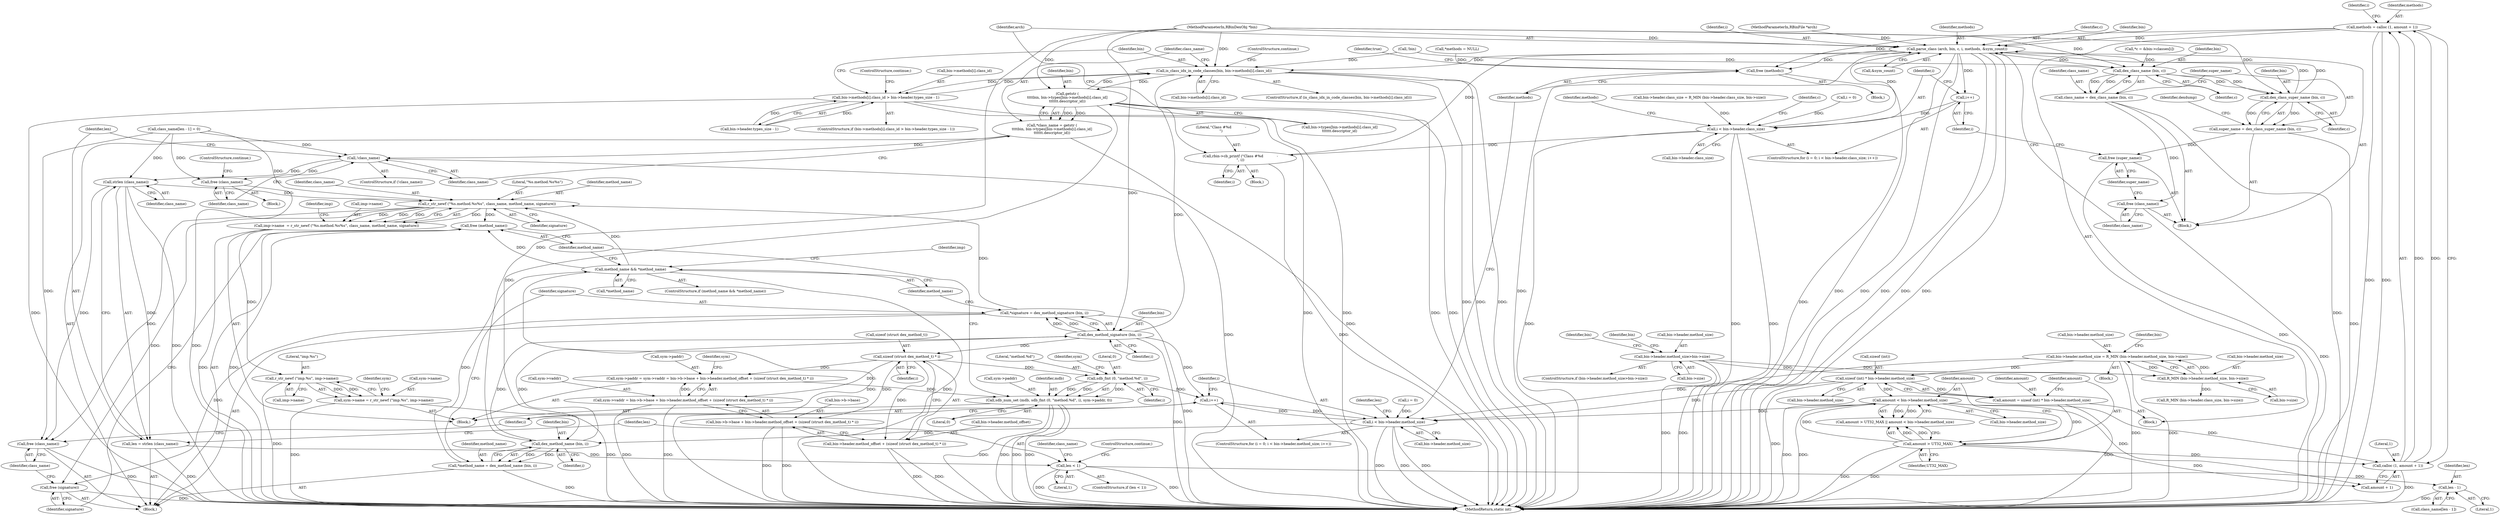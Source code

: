 digraph "0_radare2_ead645853a63bf83d8386702cad0cf23b31d7eeb@API" {
"1000312" [label="(Call,methods = calloc (1, amount + 1))"];
"1000314" [label="(Call,calloc (1, amount + 1))"];
"1000302" [label="(Call,amount < bin->header.method_size)"];
"1000299" [label="(Call,amount > UT32_MAX)"];
"1000287" [label="(Call,amount = sizeof (int) * bin->header.method_size)"];
"1000289" [label="(Call,sizeof (int) * bin->header.method_size)"];
"1000221" [label="(Call,bin->header.method_size = R_MIN (bin->header.method_size, bin->size))"];
"1000227" [label="(Call,R_MIN (bin->header.method_size, bin->size))"];
"1000202" [label="(Call,bin->header.method_size>bin->size)"];
"1000360" [label="(Call,parse_class (arch, bin, c, i, methods, &sym_count))"];
"1000330" [label="(Call,i++)"];
"1000323" [label="(Call,i < bin->header.class_size)"];
"1000357" [label="(Call,rbin->cb_printf (\"Class #%d            -\n\", i))"];
"1000346" [label="(Call,dex_class_name (bin, c))"];
"1000344" [label="(Call,class_name = dex_class_name (bin, c))"];
"1000368" [label="(Call,free (class_name))"];
"1000351" [label="(Call,dex_class_super_name (bin, c))"];
"1000349" [label="(Call,super_name = dex_class_super_name (bin, c))"];
"1000370" [label="(Call,free (super_name))"];
"1000430" [label="(Call,is_class_idx_in_code_classes(bin, bin->methods[i].class_id))"];
"1000412" [label="(Call,bin->methods[i].class_id > bin->header.types_size - 1)"];
"1000444" [label="(Call,getstr (\n\t\t\t\tbin, bin->types[bin->methods[i].class_id]\n\t\t\t\t\t\t.descriptor_id))"];
"1000442" [label="(Call,*class_name = getstr (\n\t\t\t\tbin, bin->types[bin->methods[i].class_id]\n\t\t\t\t\t\t.descriptor_id))"];
"1000460" [label="(Call,!class_name)"];
"1000463" [label="(Call,free (class_name))"];
"1000468" [label="(Call,strlen (class_name))"];
"1000466" [label="(Call,len = strlen (class_name))"];
"1000471" [label="(Call,len < 1)"];
"1000479" [label="(Call,len - 1)"];
"1000510" [label="(Call,r_str_newf (\"%s.method.%s%s\", class_name, method_name, signature))"];
"1000506" [label="(Call,imp->name  = r_str_newf (\"%s.method.%s%s\", class_name, method_name, signature))"];
"1000547" [label="(Call,r_str_newf (\"imp.%s\", imp->name))"];
"1000543" [label="(Call,sym->name = r_str_newf (\"imp.%s\", imp->name))"];
"1000609" [label="(Call,free (method_name))"];
"1000611" [label="(Call,free (signature))"];
"1000613" [label="(Call,free (class_name))"];
"1000486" [label="(Call,dex_method_name (bin, i))"];
"1000484" [label="(Call,*method_name = dex_method_name (bin, i))"];
"1000496" [label="(Call,method_name && *method_name)"];
"1000492" [label="(Call,dex_method_signature (bin, i))"];
"1000398" [label="(Call,i++)"];
"1000391" [label="(Call,i < bin->header.method_size)"];
"1000490" [label="(Call,*signature = dex_method_signature (bin, i))"];
"1000584" [label="(Call,sizeof (struct dex_method_t) * i)"];
"1000564" [label="(Call,sym->paddr = sym->vaddr = bin->b->base + bin->header.method_offset + (sizeof (struct dex_method_t) * i))"];
"1000599" [label="(Call,sdb_num_set (mdb, sdb_fmt (0, \"method.%d\", i), sym->paddr, 0))"];
"1000568" [label="(Call,sym->vaddr = bin->b->base + bin->header.method_offset + (sizeof (struct dex_method_t) * i))"];
"1000572" [label="(Call,bin->b->base + bin->header.method_offset + (sizeof (struct dex_method_t) * i))"];
"1000578" [label="(Call,bin->header.method_offset + (sizeof (struct dex_method_t) * i))"];
"1000601" [label="(Call,sdb_fmt (0, \"method.%d\", i))"];
"1000615" [label="(Call,free (methods))"];
"1000510" [label="(Call,r_str_newf (\"%s.method.%s%s\", class_name, method_name, signature))"];
"1000494" [label="(Identifier,i)"];
"1000568" [label="(Call,sym->vaddr = bin->b->base + bin->header.method_offset + (sizeof (struct dex_method_t) * i))"];
"1000349" [label="(Call,super_name = dex_class_super_name (bin, c))"];
"1000614" [label="(Identifier,class_name)"];
"1000488" [label="(Identifier,i)"];
"1000609" [label="(Call,free (method_name))"];
"1000587" [label="(Identifier,i)"];
"1000321" [label="(Identifier,i)"];
"1000599" [label="(Call,sdb_num_set (mdb, sdb_fmt (0, \"method.%d\", i), sym->paddr, 0))"];
"1000440" [label="(ControlStructure,continue;)"];
"1000104" [label="(MethodParameterIn,RBinDexObj *bin)"];
"1000324" [label="(Identifier,i)"];
"1000479" [label="(Call,len - 1)"];
"1000201" [label="(ControlStructure,if (bin->header.method_size>bin->size))"];
"1000325" [label="(Call,bin->header.class_size)"];
"1000420" [label="(Call,bin->header.types_size - 1)"];
"1000337" [label="(Identifier,c)"];
"1000398" [label="(Call,i++)"];
"1000348" [label="(Identifier,c)"];
"1000461" [label="(Identifier,class_name)"];
"1000312" [label="(Call,methods = calloc (1, amount + 1))"];
"1000549" [label="(Call,imp->name)"];
"1000374" [label="(Block,)"];
"1000496" [label="(Call,method_name && *method_name)"];
"1000564" [label="(Call,sym->paddr = sym->vaddr = bin->b->base + bin->header.method_offset + (sizeof (struct dex_method_t) * i))"];
"1000344" [label="(Call,class_name = dex_class_name (bin, c))"];
"1000506" [label="(Call,imp->name  = r_str_newf (\"%s.method.%s%s\", class_name, method_name, signature))"];
"1000357" [label="(Call,rbin->cb_printf (\"Class #%d            -\n\", i))"];
"1000313" [label="(Identifier,methods)"];
"1000467" [label="(Identifier,len)"];
"1000472" [label="(Identifier,len)"];
"1000221" [label="(Call,bin->header.method_size = R_MIN (bin->header.method_size, bin->size))"];
"1000608" [label="(Literal,0)"];
"1000320" [label="(Call,i = 0)"];
"1000239" [label="(Identifier,bin)"];
"1000495" [label="(ControlStructure,if (method_name && *method_name))"];
"1000485" [label="(Identifier,method_name)"];
"1000443" [label="(Identifier,class_name)"];
"1000572" [label="(Call,bin->b->base + bin->header.method_offset + (sizeof (struct dex_method_t) * i))"];
"1000428" [label="(ControlStructure,continue;)"];
"1000400" [label="(Block,)"];
"1000352" [label="(Identifier,bin)"];
"1000323" [label="(Call,i < bin->header.class_size)"];
"1000392" [label="(Identifier,i)"];
"1000369" [label="(Identifier,class_name)"];
"1000459" [label="(ControlStructure,if (!class_name))"];
"1000493" [label="(Identifier,bin)"];
"1000473" [label="(Literal,1)"];
"1000203" [label="(Call,bin->header.method_size)"];
"1000233" [label="(Call,bin->size)"];
"1000611" [label="(Call,free (signature))"];
"1000512" [label="(Identifier,class_name)"];
"1000471" [label="(Call,len < 1)"];
"1000432" [label="(Call,bin->methods[i].class_id)"];
"1000413" [label="(Call,bin->methods[i].class_id)"];
"1000292" [label="(Call,bin->header.method_size)"];
"1000332" [label="(Block,)"];
"1000511" [label="(Literal,\"%s.method.%s%s\")"];
"1000477" [label="(Call,class_name[len - 1])"];
"1000491" [label="(Identifier,signature)"];
"1000604" [label="(Identifier,i)"];
"1000481" [label="(Literal,1)"];
"1000228" [label="(Call,bin->header.method_size)"];
"1000497" [label="(Identifier,method_name)"];
"1000302" [label="(Call,amount < bin->header.method_size)"];
"1000350" [label="(Identifier,super_name)"];
"1000360" [label="(Call,parse_class (arch, bin, c, i, methods, &sym_count))"];
"1000500" [label="(Block,)"];
"1000573" [label="(Call,bin->b->base)"];
"1000356" [label="(Block,)"];
"1000370" [label="(Call,free (super_name))"];
"1000304" [label="(Call,bin->header.method_size)"];
"1000486" [label="(Call,dex_method_name (bin, i))"];
"1000613" [label="(Call,free (class_name))"];
"1000387" [label="(ControlStructure,for (i = 0; i < bin->header.method_size; i++))"];
"1000242" [label="(Call,R_MIN (bin->header.class_size, bin->size))"];
"1000300" [label="(Identifier,amount)"];
"1000288" [label="(Identifier,amount)"];
"1000215" [label="(Identifier,bin)"];
"1000330" [label="(Call,i++)"];
"1000388" [label="(Call,i = 0)"];
"1000579" [label="(Call,bin->header.method_offset)"];
"1000373" [label="(Identifier,methods)"];
"1000236" [label="(Call,bin->header.class_size = R_MIN (bin->header.class_size, bin->size))"];
"1000208" [label="(Call,bin->size)"];
"1000361" [label="(Identifier,arch)"];
"1000353" [label="(Identifier,c)"];
"1000468" [label="(Call,strlen (class_name))"];
"1000514" [label="(Identifier,signature)"];
"1000368" [label="(Call,free (class_name))"];
"1000616" [label="(Identifier,methods)"];
"1000345" [label="(Identifier,class_name)"];
"1000314" [label="(Call,calloc (1, amount + 1))"];
"1000287" [label="(Call,amount = sizeof (int) * bin->header.method_size)"];
"1000362" [label="(Identifier,bin)"];
"1000618" [label="(Identifier,true)"];
"1000347" [label="(Identifier,bin)"];
"1000399" [label="(Identifier,i)"];
"1000460" [label="(Call,!class_name)"];
"1000336" [label="(Call,*c = &bin->classes[i])"];
"1000517" [label="(Identifier,imp)"];
"1000547" [label="(Call,r_str_newf (\"imp.%s\", imp->name))"];
"1000319" [label="(ControlStructure,for (i = 0; i < bin->header.class_size; i++))"];
"1000123" [label="(Call,!bin)"];
"1000315" [label="(Literal,1)"];
"1000431" [label="(Identifier,bin)"];
"1000476" [label="(Call,class_name[len - 1] = 0)"];
"1000463" [label="(Call,free (class_name))"];
"1000503" [label="(Identifier,imp)"];
"1000359" [label="(Identifier,i)"];
"1000615" [label="(Call,free (methods))"];
"1000366" [label="(Call,&sym_count)"];
"1000442" [label="(Call,*class_name = getstr (\n\t\t\t\tbin, bin->types[bin->methods[i].class_id]\n\t\t\t\t\t\t.descriptor_id))"];
"1000548" [label="(Literal,\"imp.%s\")"];
"1000355" [label="(Identifier,dexdump)"];
"1000301" [label="(Identifier,UT32_MAX)"];
"1000565" [label="(Call,sym->paddr)"];
"1000303" [label="(Identifier,amount)"];
"1000393" [label="(Call,bin->header.method_size)"];
"1000605" [label="(Call,sym->paddr)"];
"1000444" [label="(Call,getstr (\n\t\t\t\tbin, bin->types[bin->methods[i].class_id]\n\t\t\t\t\t\t.descriptor_id))"];
"1000602" [label="(Literal,0)"];
"1000480" [label="(Identifier,len)"];
"1000462" [label="(Block,)"];
"1000299" [label="(Call,amount > UT32_MAX)"];
"1000578" [label="(Call,bin->header.method_offset + (sizeof (struct dex_method_t) * i))"];
"1000600" [label="(Identifier,mdb)"];
"1000403" [label="(Identifier,len)"];
"1000412" [label="(Call,bin->methods[i].class_id > bin->header.types_size - 1)"];
"1000465" [label="(ControlStructure,continue;)"];
"1000298" [label="(Call,amount > UT32_MAX || amount < bin->header.method_size)"];
"1000475" [label="(ControlStructure,continue;)"];
"1000619" [label="(MethodReturn,static int)"];
"1000316" [label="(Call,amount + 1)"];
"1000603" [label="(Literal,\"method.%d\")"];
"1000543" [label="(Call,sym->name = r_str_newf (\"imp.%s\", imp->name))"];
"1000391" [label="(Call,i < bin->header.method_size)"];
"1000430" [label="(Call,is_class_idx_in_code_classes(bin, bin->methods[i].class_id))"];
"1000513" [label="(Identifier,method_name)"];
"1000290" [label="(Call,sizeof (int))"];
"1000222" [label="(Call,bin->header.method_size)"];
"1000466" [label="(Call,len = strlen (class_name))"];
"1000364" [label="(Identifier,i)"];
"1000446" [label="(Call,bin->types[bin->methods[i].class_id]\n\t\t\t\t\t\t.descriptor_id)"];
"1000103" [label="(MethodParameterIn,RBinFile *arch)"];
"1000346" [label="(Call,dex_class_name (bin, c))"];
"1000331" [label="(Identifier,i)"];
"1000429" [label="(ControlStructure,if (is_class_idx_in_code_classes(bin, bin->methods[i].class_id)))"];
"1000569" [label="(Call,sym->vaddr)"];
"1000365" [label="(Identifier,methods)"];
"1000227" [label="(Call,R_MIN (bin->header.method_size, bin->size))"];
"1000411" [label="(ControlStructure,if (bin->methods[i].class_id > bin->header.types_size - 1))"];
"1000224" [label="(Identifier,bin)"];
"1000498" [label="(Call,*method_name)"];
"1000544" [label="(Call,sym->name)"];
"1000114" [label="(Call,*methods = NULL)"];
"1000358" [label="(Literal,\"Class #%d            -\n\")"];
"1000492" [label="(Call,dex_method_signature (bin, i))"];
"1000584" [label="(Call,sizeof (struct dex_method_t) * i)"];
"1000202" [label="(Call,bin->header.method_size>bin->size)"];
"1000507" [label="(Call,imp->name)"];
"1000484" [label="(Call,*method_name = dex_method_name (bin, i))"];
"1000445" [label="(Identifier,bin)"];
"1000606" [label="(Identifier,sym)"];
"1000351" [label="(Call,dex_class_super_name (bin, c))"];
"1000490" [label="(Call,*signature = dex_method_signature (bin, i))"];
"1000554" [label="(Identifier,sym)"];
"1000487" [label="(Identifier,bin)"];
"1000469" [label="(Identifier,class_name)"];
"1000610" [label="(Identifier,method_name)"];
"1000601" [label="(Call,sdb_fmt (0, \"method.%d\", i))"];
"1000363" [label="(Identifier,c)"];
"1000371" [label="(Identifier,super_name)"];
"1000105" [label="(Block,)"];
"1000470" [label="(ControlStructure,if (len < 1))"];
"1000464" [label="(Identifier,class_name)"];
"1000478" [label="(Identifier,class_name)"];
"1000285" [label="(Block,)"];
"1000612" [label="(Identifier,signature)"];
"1000585" [label="(Call,sizeof (struct dex_method_t))"];
"1000289" [label="(Call,sizeof (int) * bin->header.method_size)"];
"1000590" [label="(Identifier,sym)"];
"1000312" -> "1000285"  [label="AST: "];
"1000312" -> "1000314"  [label="CFG: "];
"1000313" -> "1000312"  [label="AST: "];
"1000314" -> "1000312"  [label="AST: "];
"1000321" -> "1000312"  [label="CFG: "];
"1000312" -> "1000619"  [label="DDG: "];
"1000312" -> "1000619"  [label="DDG: "];
"1000314" -> "1000312"  [label="DDG: "];
"1000314" -> "1000312"  [label="DDG: "];
"1000312" -> "1000360"  [label="DDG: "];
"1000312" -> "1000615"  [label="DDG: "];
"1000314" -> "1000316"  [label="CFG: "];
"1000315" -> "1000314"  [label="AST: "];
"1000316" -> "1000314"  [label="AST: "];
"1000314" -> "1000619"  [label="DDG: "];
"1000302" -> "1000314"  [label="DDG: "];
"1000299" -> "1000314"  [label="DDG: "];
"1000302" -> "1000298"  [label="AST: "];
"1000302" -> "1000304"  [label="CFG: "];
"1000303" -> "1000302"  [label="AST: "];
"1000304" -> "1000302"  [label="AST: "];
"1000298" -> "1000302"  [label="CFG: "];
"1000302" -> "1000619"  [label="DDG: "];
"1000302" -> "1000619"  [label="DDG: "];
"1000302" -> "1000298"  [label="DDG: "];
"1000302" -> "1000298"  [label="DDG: "];
"1000299" -> "1000302"  [label="DDG: "];
"1000289" -> "1000302"  [label="DDG: "];
"1000302" -> "1000316"  [label="DDG: "];
"1000302" -> "1000391"  [label="DDG: "];
"1000299" -> "1000298"  [label="AST: "];
"1000299" -> "1000301"  [label="CFG: "];
"1000300" -> "1000299"  [label="AST: "];
"1000301" -> "1000299"  [label="AST: "];
"1000303" -> "1000299"  [label="CFG: "];
"1000298" -> "1000299"  [label="CFG: "];
"1000299" -> "1000619"  [label="DDG: "];
"1000299" -> "1000619"  [label="DDG: "];
"1000299" -> "1000298"  [label="DDG: "];
"1000299" -> "1000298"  [label="DDG: "];
"1000287" -> "1000299"  [label="DDG: "];
"1000299" -> "1000316"  [label="DDG: "];
"1000287" -> "1000285"  [label="AST: "];
"1000287" -> "1000289"  [label="CFG: "];
"1000288" -> "1000287"  [label="AST: "];
"1000289" -> "1000287"  [label="AST: "];
"1000300" -> "1000287"  [label="CFG: "];
"1000287" -> "1000619"  [label="DDG: "];
"1000289" -> "1000287"  [label="DDG: "];
"1000289" -> "1000292"  [label="CFG: "];
"1000290" -> "1000289"  [label="AST: "];
"1000292" -> "1000289"  [label="AST: "];
"1000289" -> "1000619"  [label="DDG: "];
"1000221" -> "1000289"  [label="DDG: "];
"1000289" -> "1000391"  [label="DDG: "];
"1000221" -> "1000105"  [label="AST: "];
"1000221" -> "1000227"  [label="CFG: "];
"1000222" -> "1000221"  [label="AST: "];
"1000227" -> "1000221"  [label="AST: "];
"1000239" -> "1000221"  [label="CFG: "];
"1000221" -> "1000619"  [label="DDG: "];
"1000221" -> "1000619"  [label="DDG: "];
"1000227" -> "1000221"  [label="DDG: "];
"1000227" -> "1000221"  [label="DDG: "];
"1000221" -> "1000391"  [label="DDG: "];
"1000227" -> "1000233"  [label="CFG: "];
"1000228" -> "1000227"  [label="AST: "];
"1000233" -> "1000227"  [label="AST: "];
"1000202" -> "1000227"  [label="DDG: "];
"1000202" -> "1000227"  [label="DDG: "];
"1000227" -> "1000242"  [label="DDG: "];
"1000202" -> "1000201"  [label="AST: "];
"1000202" -> "1000208"  [label="CFG: "];
"1000203" -> "1000202"  [label="AST: "];
"1000208" -> "1000202"  [label="AST: "];
"1000215" -> "1000202"  [label="CFG: "];
"1000224" -> "1000202"  [label="CFG: "];
"1000202" -> "1000619"  [label="DDG: "];
"1000202" -> "1000619"  [label="DDG: "];
"1000360" -> "1000332"  [label="AST: "];
"1000360" -> "1000366"  [label="CFG: "];
"1000361" -> "1000360"  [label="AST: "];
"1000362" -> "1000360"  [label="AST: "];
"1000363" -> "1000360"  [label="AST: "];
"1000364" -> "1000360"  [label="AST: "];
"1000365" -> "1000360"  [label="AST: "];
"1000366" -> "1000360"  [label="AST: "];
"1000369" -> "1000360"  [label="CFG: "];
"1000360" -> "1000619"  [label="DDG: "];
"1000360" -> "1000619"  [label="DDG: "];
"1000360" -> "1000619"  [label="DDG: "];
"1000360" -> "1000619"  [label="DDG: "];
"1000360" -> "1000619"  [label="DDG: "];
"1000360" -> "1000619"  [label="DDG: "];
"1000360" -> "1000330"  [label="DDG: "];
"1000360" -> "1000346"  [label="DDG: "];
"1000103" -> "1000360"  [label="DDG: "];
"1000351" -> "1000360"  [label="DDG: "];
"1000351" -> "1000360"  [label="DDG: "];
"1000104" -> "1000360"  [label="DDG: "];
"1000323" -> "1000360"  [label="DDG: "];
"1000357" -> "1000360"  [label="DDG: "];
"1000360" -> "1000430"  [label="DDG: "];
"1000360" -> "1000615"  [label="DDG: "];
"1000330" -> "1000319"  [label="AST: "];
"1000330" -> "1000331"  [label="CFG: "];
"1000331" -> "1000330"  [label="AST: "];
"1000324" -> "1000330"  [label="CFG: "];
"1000330" -> "1000323"  [label="DDG: "];
"1000323" -> "1000319"  [label="AST: "];
"1000323" -> "1000325"  [label="CFG: "];
"1000324" -> "1000323"  [label="AST: "];
"1000325" -> "1000323"  [label="AST: "];
"1000337" -> "1000323"  [label="CFG: "];
"1000373" -> "1000323"  [label="CFG: "];
"1000323" -> "1000619"  [label="DDG: "];
"1000323" -> "1000619"  [label="DDG: "];
"1000323" -> "1000619"  [label="DDG: "];
"1000320" -> "1000323"  [label="DDG: "];
"1000236" -> "1000323"  [label="DDG: "];
"1000323" -> "1000357"  [label="DDG: "];
"1000357" -> "1000356"  [label="AST: "];
"1000357" -> "1000359"  [label="CFG: "];
"1000358" -> "1000357"  [label="AST: "];
"1000359" -> "1000357"  [label="AST: "];
"1000361" -> "1000357"  [label="CFG: "];
"1000357" -> "1000619"  [label="DDG: "];
"1000346" -> "1000344"  [label="AST: "];
"1000346" -> "1000348"  [label="CFG: "];
"1000347" -> "1000346"  [label="AST: "];
"1000348" -> "1000346"  [label="AST: "];
"1000344" -> "1000346"  [label="CFG: "];
"1000346" -> "1000344"  [label="DDG: "];
"1000346" -> "1000344"  [label="DDG: "];
"1000123" -> "1000346"  [label="DDG: "];
"1000104" -> "1000346"  [label="DDG: "];
"1000336" -> "1000346"  [label="DDG: "];
"1000346" -> "1000351"  [label="DDG: "];
"1000346" -> "1000351"  [label="DDG: "];
"1000344" -> "1000332"  [label="AST: "];
"1000345" -> "1000344"  [label="AST: "];
"1000350" -> "1000344"  [label="CFG: "];
"1000344" -> "1000619"  [label="DDG: "];
"1000344" -> "1000368"  [label="DDG: "];
"1000368" -> "1000332"  [label="AST: "];
"1000368" -> "1000369"  [label="CFG: "];
"1000369" -> "1000368"  [label="AST: "];
"1000371" -> "1000368"  [label="CFG: "];
"1000368" -> "1000619"  [label="DDG: "];
"1000351" -> "1000349"  [label="AST: "];
"1000351" -> "1000353"  [label="CFG: "];
"1000352" -> "1000351"  [label="AST: "];
"1000353" -> "1000351"  [label="AST: "];
"1000349" -> "1000351"  [label="CFG: "];
"1000351" -> "1000349"  [label="DDG: "];
"1000351" -> "1000349"  [label="DDG: "];
"1000104" -> "1000351"  [label="DDG: "];
"1000349" -> "1000332"  [label="AST: "];
"1000350" -> "1000349"  [label="AST: "];
"1000355" -> "1000349"  [label="CFG: "];
"1000349" -> "1000619"  [label="DDG: "];
"1000349" -> "1000370"  [label="DDG: "];
"1000370" -> "1000332"  [label="AST: "];
"1000370" -> "1000371"  [label="CFG: "];
"1000371" -> "1000370"  [label="AST: "];
"1000331" -> "1000370"  [label="CFG: "];
"1000370" -> "1000619"  [label="DDG: "];
"1000430" -> "1000429"  [label="AST: "];
"1000430" -> "1000432"  [label="CFG: "];
"1000431" -> "1000430"  [label="AST: "];
"1000432" -> "1000430"  [label="AST: "];
"1000440" -> "1000430"  [label="CFG: "];
"1000443" -> "1000430"  [label="CFG: "];
"1000430" -> "1000619"  [label="DDG: "];
"1000430" -> "1000619"  [label="DDG: "];
"1000430" -> "1000619"  [label="DDG: "];
"1000430" -> "1000412"  [label="DDG: "];
"1000492" -> "1000430"  [label="DDG: "];
"1000444" -> "1000430"  [label="DDG: "];
"1000123" -> "1000430"  [label="DDG: "];
"1000104" -> "1000430"  [label="DDG: "];
"1000412" -> "1000430"  [label="DDG: "];
"1000430" -> "1000444"  [label="DDG: "];
"1000412" -> "1000411"  [label="AST: "];
"1000412" -> "1000420"  [label="CFG: "];
"1000413" -> "1000412"  [label="AST: "];
"1000420" -> "1000412"  [label="AST: "];
"1000428" -> "1000412"  [label="CFG: "];
"1000431" -> "1000412"  [label="CFG: "];
"1000412" -> "1000619"  [label="DDG: "];
"1000412" -> "1000619"  [label="DDG: "];
"1000412" -> "1000619"  [label="DDG: "];
"1000420" -> "1000412"  [label="DDG: "];
"1000420" -> "1000412"  [label="DDG: "];
"1000444" -> "1000442"  [label="AST: "];
"1000444" -> "1000446"  [label="CFG: "];
"1000445" -> "1000444"  [label="AST: "];
"1000446" -> "1000444"  [label="AST: "];
"1000442" -> "1000444"  [label="CFG: "];
"1000444" -> "1000619"  [label="DDG: "];
"1000444" -> "1000619"  [label="DDG: "];
"1000444" -> "1000442"  [label="DDG: "];
"1000444" -> "1000442"  [label="DDG: "];
"1000104" -> "1000444"  [label="DDG: "];
"1000444" -> "1000486"  [label="DDG: "];
"1000442" -> "1000400"  [label="AST: "];
"1000443" -> "1000442"  [label="AST: "];
"1000461" -> "1000442"  [label="CFG: "];
"1000442" -> "1000619"  [label="DDG: "];
"1000442" -> "1000460"  [label="DDG: "];
"1000460" -> "1000459"  [label="AST: "];
"1000460" -> "1000461"  [label="CFG: "];
"1000461" -> "1000460"  [label="AST: "];
"1000464" -> "1000460"  [label="CFG: "];
"1000467" -> "1000460"  [label="CFG: "];
"1000460" -> "1000619"  [label="DDG: "];
"1000476" -> "1000460"  [label="DDG: "];
"1000460" -> "1000463"  [label="DDG: "];
"1000460" -> "1000468"  [label="DDG: "];
"1000463" -> "1000462"  [label="AST: "];
"1000463" -> "1000464"  [label="CFG: "];
"1000464" -> "1000463"  [label="AST: "];
"1000465" -> "1000463"  [label="CFG: "];
"1000463" -> "1000619"  [label="DDG: "];
"1000476" -> "1000463"  [label="DDG: "];
"1000468" -> "1000466"  [label="AST: "];
"1000468" -> "1000469"  [label="CFG: "];
"1000469" -> "1000468"  [label="AST: "];
"1000466" -> "1000468"  [label="CFG: "];
"1000468" -> "1000619"  [label="DDG: "];
"1000468" -> "1000466"  [label="DDG: "];
"1000476" -> "1000468"  [label="DDG: "];
"1000468" -> "1000510"  [label="DDG: "];
"1000468" -> "1000613"  [label="DDG: "];
"1000466" -> "1000400"  [label="AST: "];
"1000467" -> "1000466"  [label="AST: "];
"1000472" -> "1000466"  [label="CFG: "];
"1000466" -> "1000619"  [label="DDG: "];
"1000466" -> "1000471"  [label="DDG: "];
"1000471" -> "1000470"  [label="AST: "];
"1000471" -> "1000473"  [label="CFG: "];
"1000472" -> "1000471"  [label="AST: "];
"1000473" -> "1000471"  [label="AST: "];
"1000475" -> "1000471"  [label="CFG: "];
"1000478" -> "1000471"  [label="CFG: "];
"1000471" -> "1000619"  [label="DDG: "];
"1000471" -> "1000619"  [label="DDG: "];
"1000471" -> "1000479"  [label="DDG: "];
"1000479" -> "1000477"  [label="AST: "];
"1000479" -> "1000481"  [label="CFG: "];
"1000480" -> "1000479"  [label="AST: "];
"1000481" -> "1000479"  [label="AST: "];
"1000477" -> "1000479"  [label="CFG: "];
"1000479" -> "1000619"  [label="DDG: "];
"1000510" -> "1000506"  [label="AST: "];
"1000510" -> "1000514"  [label="CFG: "];
"1000511" -> "1000510"  [label="AST: "];
"1000512" -> "1000510"  [label="AST: "];
"1000513" -> "1000510"  [label="AST: "];
"1000514" -> "1000510"  [label="AST: "];
"1000506" -> "1000510"  [label="CFG: "];
"1000510" -> "1000506"  [label="DDG: "];
"1000510" -> "1000506"  [label="DDG: "];
"1000510" -> "1000506"  [label="DDG: "];
"1000510" -> "1000506"  [label="DDG: "];
"1000476" -> "1000510"  [label="DDG: "];
"1000496" -> "1000510"  [label="DDG: "];
"1000490" -> "1000510"  [label="DDG: "];
"1000510" -> "1000609"  [label="DDG: "];
"1000510" -> "1000611"  [label="DDG: "];
"1000510" -> "1000613"  [label="DDG: "];
"1000506" -> "1000500"  [label="AST: "];
"1000507" -> "1000506"  [label="AST: "];
"1000517" -> "1000506"  [label="CFG: "];
"1000506" -> "1000619"  [label="DDG: "];
"1000506" -> "1000547"  [label="DDG: "];
"1000547" -> "1000543"  [label="AST: "];
"1000547" -> "1000549"  [label="CFG: "];
"1000548" -> "1000547"  [label="AST: "];
"1000549" -> "1000547"  [label="AST: "];
"1000543" -> "1000547"  [label="CFG: "];
"1000547" -> "1000619"  [label="DDG: "];
"1000547" -> "1000543"  [label="DDG: "];
"1000547" -> "1000543"  [label="DDG: "];
"1000543" -> "1000500"  [label="AST: "];
"1000544" -> "1000543"  [label="AST: "];
"1000554" -> "1000543"  [label="CFG: "];
"1000543" -> "1000619"  [label="DDG: "];
"1000543" -> "1000619"  [label="DDG: "];
"1000609" -> "1000400"  [label="AST: "];
"1000609" -> "1000610"  [label="CFG: "];
"1000610" -> "1000609"  [label="AST: "];
"1000612" -> "1000609"  [label="CFG: "];
"1000609" -> "1000619"  [label="DDG: "];
"1000496" -> "1000609"  [label="DDG: "];
"1000611" -> "1000400"  [label="AST: "];
"1000611" -> "1000612"  [label="CFG: "];
"1000612" -> "1000611"  [label="AST: "];
"1000614" -> "1000611"  [label="CFG: "];
"1000611" -> "1000619"  [label="DDG: "];
"1000490" -> "1000611"  [label="DDG: "];
"1000613" -> "1000400"  [label="AST: "];
"1000613" -> "1000614"  [label="CFG: "];
"1000614" -> "1000613"  [label="AST: "];
"1000399" -> "1000613"  [label="CFG: "];
"1000613" -> "1000619"  [label="DDG: "];
"1000476" -> "1000613"  [label="DDG: "];
"1000486" -> "1000484"  [label="AST: "];
"1000486" -> "1000488"  [label="CFG: "];
"1000487" -> "1000486"  [label="AST: "];
"1000488" -> "1000486"  [label="AST: "];
"1000484" -> "1000486"  [label="CFG: "];
"1000486" -> "1000484"  [label="DDG: "];
"1000486" -> "1000484"  [label="DDG: "];
"1000104" -> "1000486"  [label="DDG: "];
"1000391" -> "1000486"  [label="DDG: "];
"1000486" -> "1000492"  [label="DDG: "];
"1000486" -> "1000492"  [label="DDG: "];
"1000484" -> "1000400"  [label="AST: "];
"1000485" -> "1000484"  [label="AST: "];
"1000491" -> "1000484"  [label="CFG: "];
"1000484" -> "1000619"  [label="DDG: "];
"1000484" -> "1000496"  [label="DDG: "];
"1000496" -> "1000495"  [label="AST: "];
"1000496" -> "1000497"  [label="CFG: "];
"1000496" -> "1000498"  [label="CFG: "];
"1000497" -> "1000496"  [label="AST: "];
"1000498" -> "1000496"  [label="AST: "];
"1000503" -> "1000496"  [label="CFG: "];
"1000610" -> "1000496"  [label="CFG: "];
"1000496" -> "1000619"  [label="DDG: "];
"1000496" -> "1000619"  [label="DDG: "];
"1000492" -> "1000490"  [label="AST: "];
"1000492" -> "1000494"  [label="CFG: "];
"1000493" -> "1000492"  [label="AST: "];
"1000494" -> "1000492"  [label="AST: "];
"1000490" -> "1000492"  [label="CFG: "];
"1000492" -> "1000619"  [label="DDG: "];
"1000492" -> "1000398"  [label="DDG: "];
"1000492" -> "1000490"  [label="DDG: "];
"1000492" -> "1000490"  [label="DDG: "];
"1000104" -> "1000492"  [label="DDG: "];
"1000492" -> "1000584"  [label="DDG: "];
"1000398" -> "1000387"  [label="AST: "];
"1000398" -> "1000399"  [label="CFG: "];
"1000399" -> "1000398"  [label="AST: "];
"1000392" -> "1000398"  [label="CFG: "];
"1000398" -> "1000391"  [label="DDG: "];
"1000391" -> "1000398"  [label="DDG: "];
"1000601" -> "1000398"  [label="DDG: "];
"1000391" -> "1000387"  [label="AST: "];
"1000391" -> "1000393"  [label="CFG: "];
"1000392" -> "1000391"  [label="AST: "];
"1000393" -> "1000391"  [label="AST: "];
"1000403" -> "1000391"  [label="CFG: "];
"1000616" -> "1000391"  [label="CFG: "];
"1000391" -> "1000619"  [label="DDG: "];
"1000391" -> "1000619"  [label="DDG: "];
"1000391" -> "1000619"  [label="DDG: "];
"1000388" -> "1000391"  [label="DDG: "];
"1000490" -> "1000400"  [label="AST: "];
"1000491" -> "1000490"  [label="AST: "];
"1000497" -> "1000490"  [label="CFG: "];
"1000490" -> "1000619"  [label="DDG: "];
"1000584" -> "1000578"  [label="AST: "];
"1000584" -> "1000587"  [label="CFG: "];
"1000585" -> "1000584"  [label="AST: "];
"1000587" -> "1000584"  [label="AST: "];
"1000578" -> "1000584"  [label="CFG: "];
"1000584" -> "1000564"  [label="DDG: "];
"1000584" -> "1000568"  [label="DDG: "];
"1000584" -> "1000572"  [label="DDG: "];
"1000584" -> "1000578"  [label="DDG: "];
"1000584" -> "1000601"  [label="DDG: "];
"1000564" -> "1000500"  [label="AST: "];
"1000564" -> "1000568"  [label="CFG: "];
"1000565" -> "1000564"  [label="AST: "];
"1000568" -> "1000564"  [label="AST: "];
"1000590" -> "1000564"  [label="CFG: "];
"1000568" -> "1000564"  [label="DDG: "];
"1000564" -> "1000599"  [label="DDG: "];
"1000599" -> "1000500"  [label="AST: "];
"1000599" -> "1000608"  [label="CFG: "];
"1000600" -> "1000599"  [label="AST: "];
"1000601" -> "1000599"  [label="AST: "];
"1000605" -> "1000599"  [label="AST: "];
"1000608" -> "1000599"  [label="AST: "];
"1000610" -> "1000599"  [label="CFG: "];
"1000599" -> "1000619"  [label="DDG: "];
"1000599" -> "1000619"  [label="DDG: "];
"1000599" -> "1000619"  [label="DDG: "];
"1000599" -> "1000619"  [label="DDG: "];
"1000601" -> "1000599"  [label="DDG: "];
"1000601" -> "1000599"  [label="DDG: "];
"1000601" -> "1000599"  [label="DDG: "];
"1000568" -> "1000572"  [label="CFG: "];
"1000569" -> "1000568"  [label="AST: "];
"1000572" -> "1000568"  [label="AST: "];
"1000568" -> "1000619"  [label="DDG: "];
"1000568" -> "1000619"  [label="DDG: "];
"1000572" -> "1000578"  [label="CFG: "];
"1000573" -> "1000572"  [label="AST: "];
"1000578" -> "1000572"  [label="AST: "];
"1000572" -> "1000619"  [label="DDG: "];
"1000572" -> "1000619"  [label="DDG: "];
"1000579" -> "1000578"  [label="AST: "];
"1000578" -> "1000619"  [label="DDG: "];
"1000578" -> "1000619"  [label="DDG: "];
"1000601" -> "1000604"  [label="CFG: "];
"1000602" -> "1000601"  [label="AST: "];
"1000603" -> "1000601"  [label="AST: "];
"1000604" -> "1000601"  [label="AST: "];
"1000606" -> "1000601"  [label="CFG: "];
"1000615" -> "1000374"  [label="AST: "];
"1000615" -> "1000616"  [label="CFG: "];
"1000616" -> "1000615"  [label="AST: "];
"1000618" -> "1000615"  [label="CFG: "];
"1000615" -> "1000619"  [label="DDG: "];
"1000114" -> "1000615"  [label="DDG: "];
}
